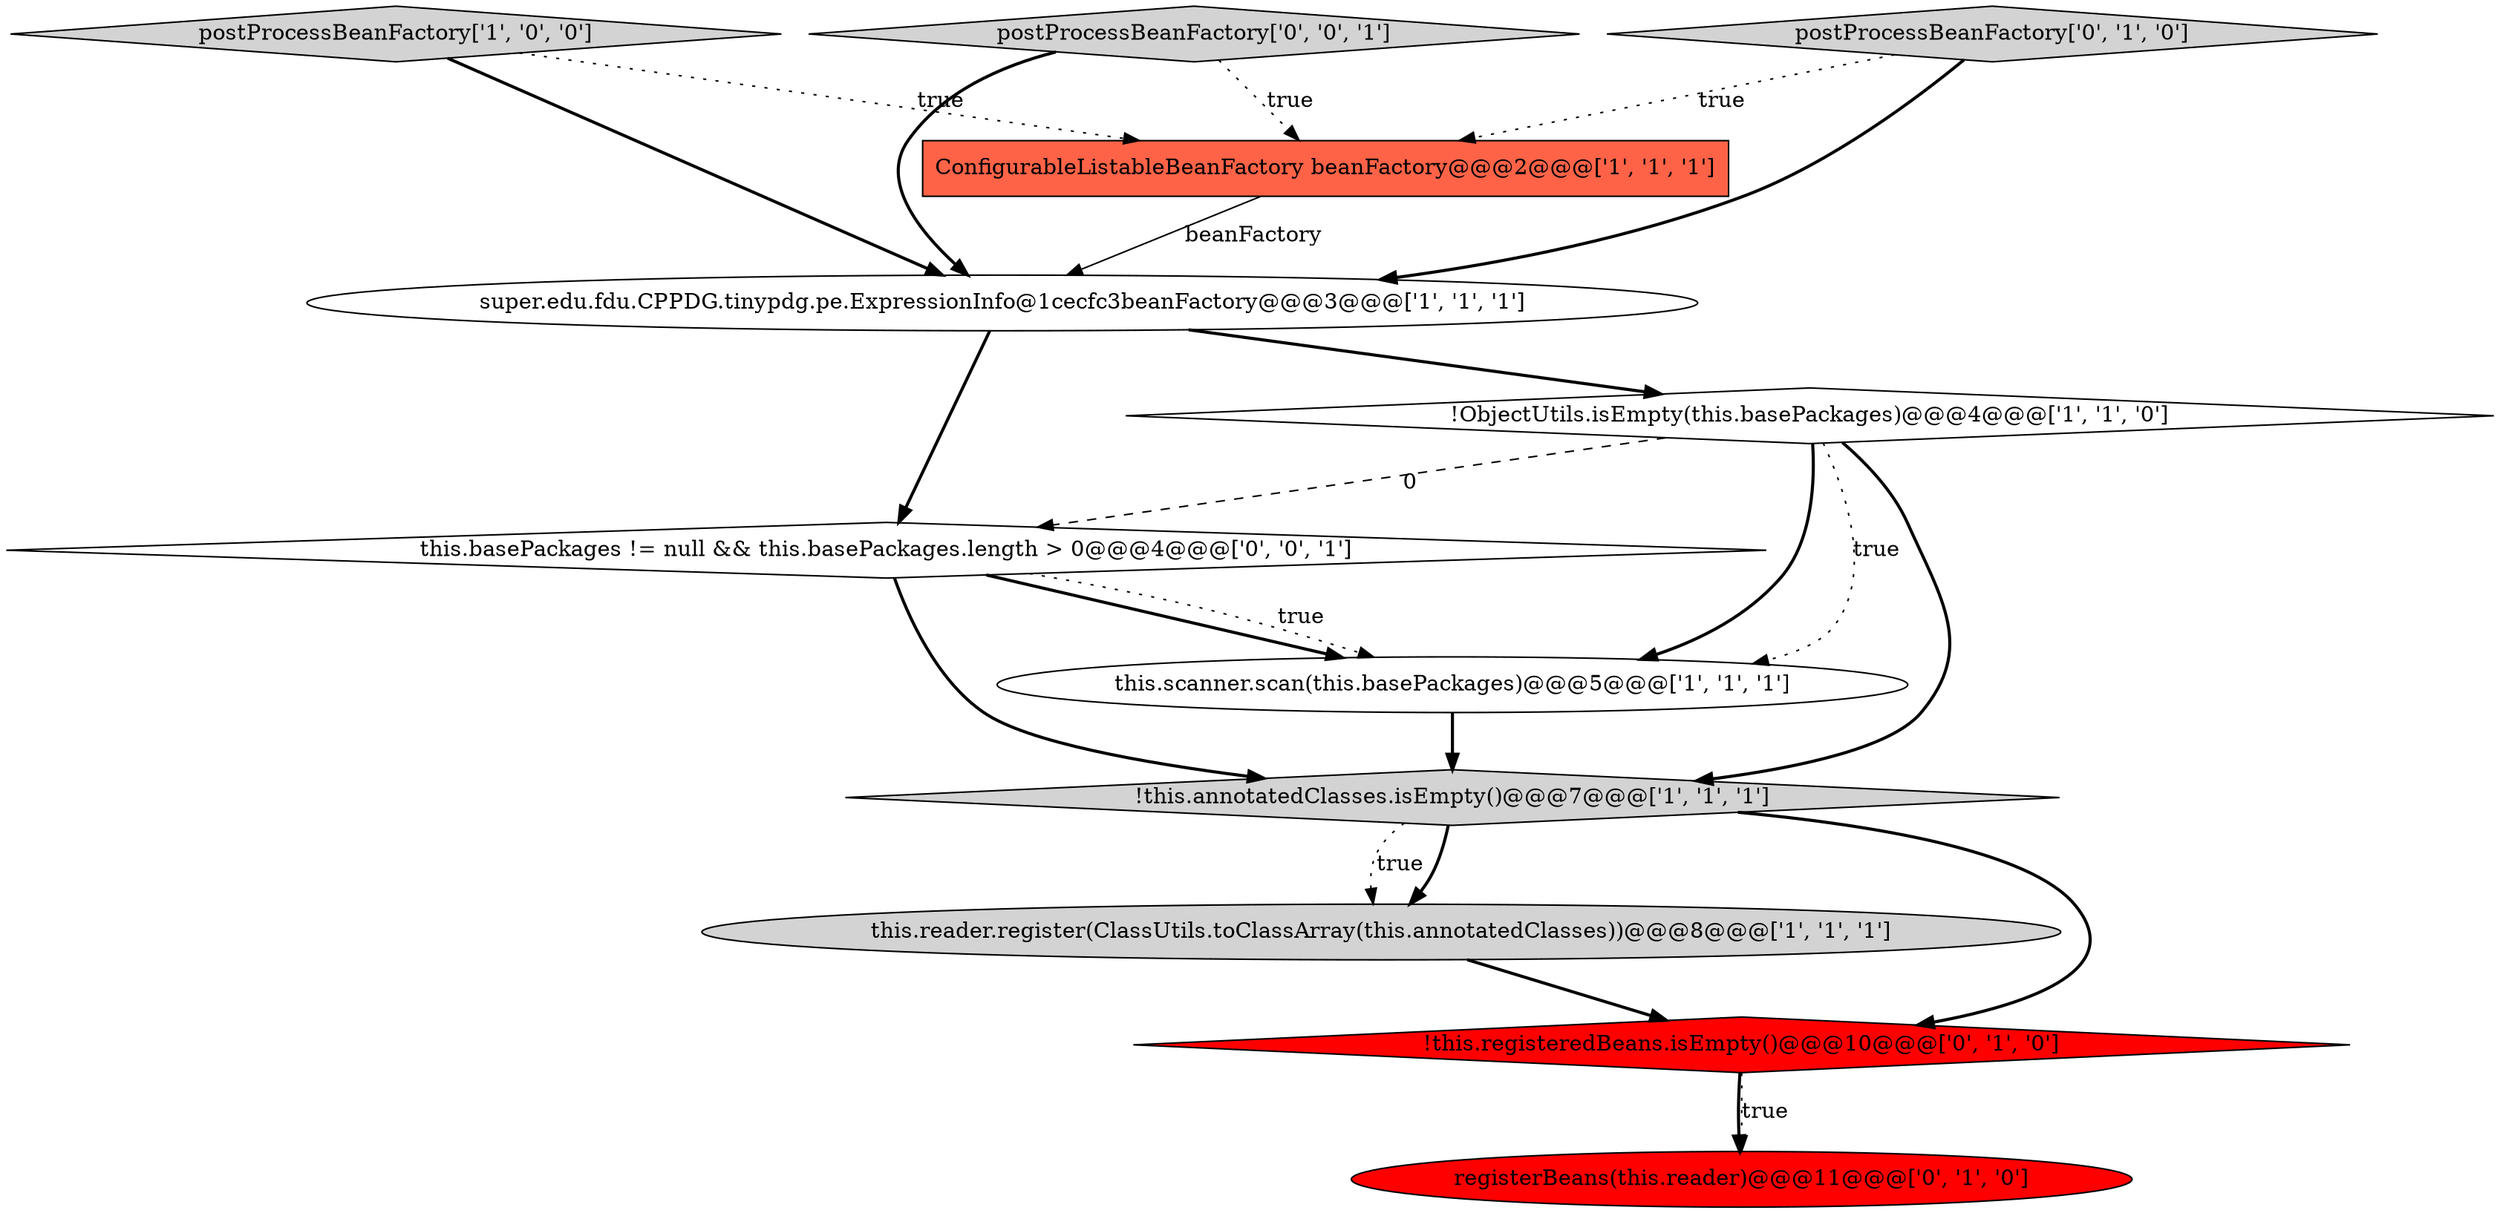 digraph {
0 [style = filled, label = "this.scanner.scan(this.basePackages)@@@5@@@['1', '1', '1']", fillcolor = white, shape = ellipse image = "AAA0AAABBB1BBB"];
5 [style = filled, label = "postProcessBeanFactory['1', '0', '0']", fillcolor = lightgray, shape = diamond image = "AAA0AAABBB1BBB"];
3 [style = filled, label = "ConfigurableListableBeanFactory beanFactory@@@2@@@['1', '1', '1']", fillcolor = tomato, shape = box image = "AAA0AAABBB1BBB"];
8 [style = filled, label = "registerBeans(this.reader)@@@11@@@['0', '1', '0']", fillcolor = red, shape = ellipse image = "AAA1AAABBB2BBB"];
4 [style = filled, label = "this.reader.register(ClassUtils.toClassArray(this.annotatedClasses))@@@8@@@['1', '1', '1']", fillcolor = lightgray, shape = ellipse image = "AAA0AAABBB1BBB"];
6 [style = filled, label = "super.edu.fdu.CPPDG.tinypdg.pe.ExpressionInfo@1cecfc3beanFactory@@@3@@@['1', '1', '1']", fillcolor = white, shape = ellipse image = "AAA0AAABBB1BBB"];
1 [style = filled, label = "!this.annotatedClasses.isEmpty()@@@7@@@['1', '1', '1']", fillcolor = lightgray, shape = diamond image = "AAA0AAABBB1BBB"];
10 [style = filled, label = "postProcessBeanFactory['0', '0', '1']", fillcolor = lightgray, shape = diamond image = "AAA0AAABBB3BBB"];
2 [style = filled, label = "!ObjectUtils.isEmpty(this.basePackages)@@@4@@@['1', '1', '0']", fillcolor = white, shape = diamond image = "AAA0AAABBB1BBB"];
11 [style = filled, label = "this.basePackages != null && this.basePackages.length > 0@@@4@@@['0', '0', '1']", fillcolor = white, shape = diamond image = "AAA0AAABBB3BBB"];
7 [style = filled, label = "postProcessBeanFactory['0', '1', '0']", fillcolor = lightgray, shape = diamond image = "AAA0AAABBB2BBB"];
9 [style = filled, label = "!this.registeredBeans.isEmpty()@@@10@@@['0', '1', '0']", fillcolor = red, shape = diamond image = "AAA1AAABBB2BBB"];
4->9 [style = bold, label=""];
1->4 [style = bold, label=""];
2->0 [style = dotted, label="true"];
11->1 [style = bold, label=""];
2->1 [style = bold, label=""];
10->3 [style = dotted, label="true"];
1->4 [style = dotted, label="true"];
3->6 [style = solid, label="beanFactory"];
5->3 [style = dotted, label="true"];
9->8 [style = bold, label=""];
10->6 [style = bold, label=""];
1->9 [style = bold, label=""];
9->8 [style = dotted, label="true"];
6->2 [style = bold, label=""];
2->0 [style = bold, label=""];
11->0 [style = bold, label=""];
5->6 [style = bold, label=""];
7->3 [style = dotted, label="true"];
0->1 [style = bold, label=""];
11->0 [style = dotted, label="true"];
6->11 [style = bold, label=""];
7->6 [style = bold, label=""];
2->11 [style = dashed, label="0"];
}

